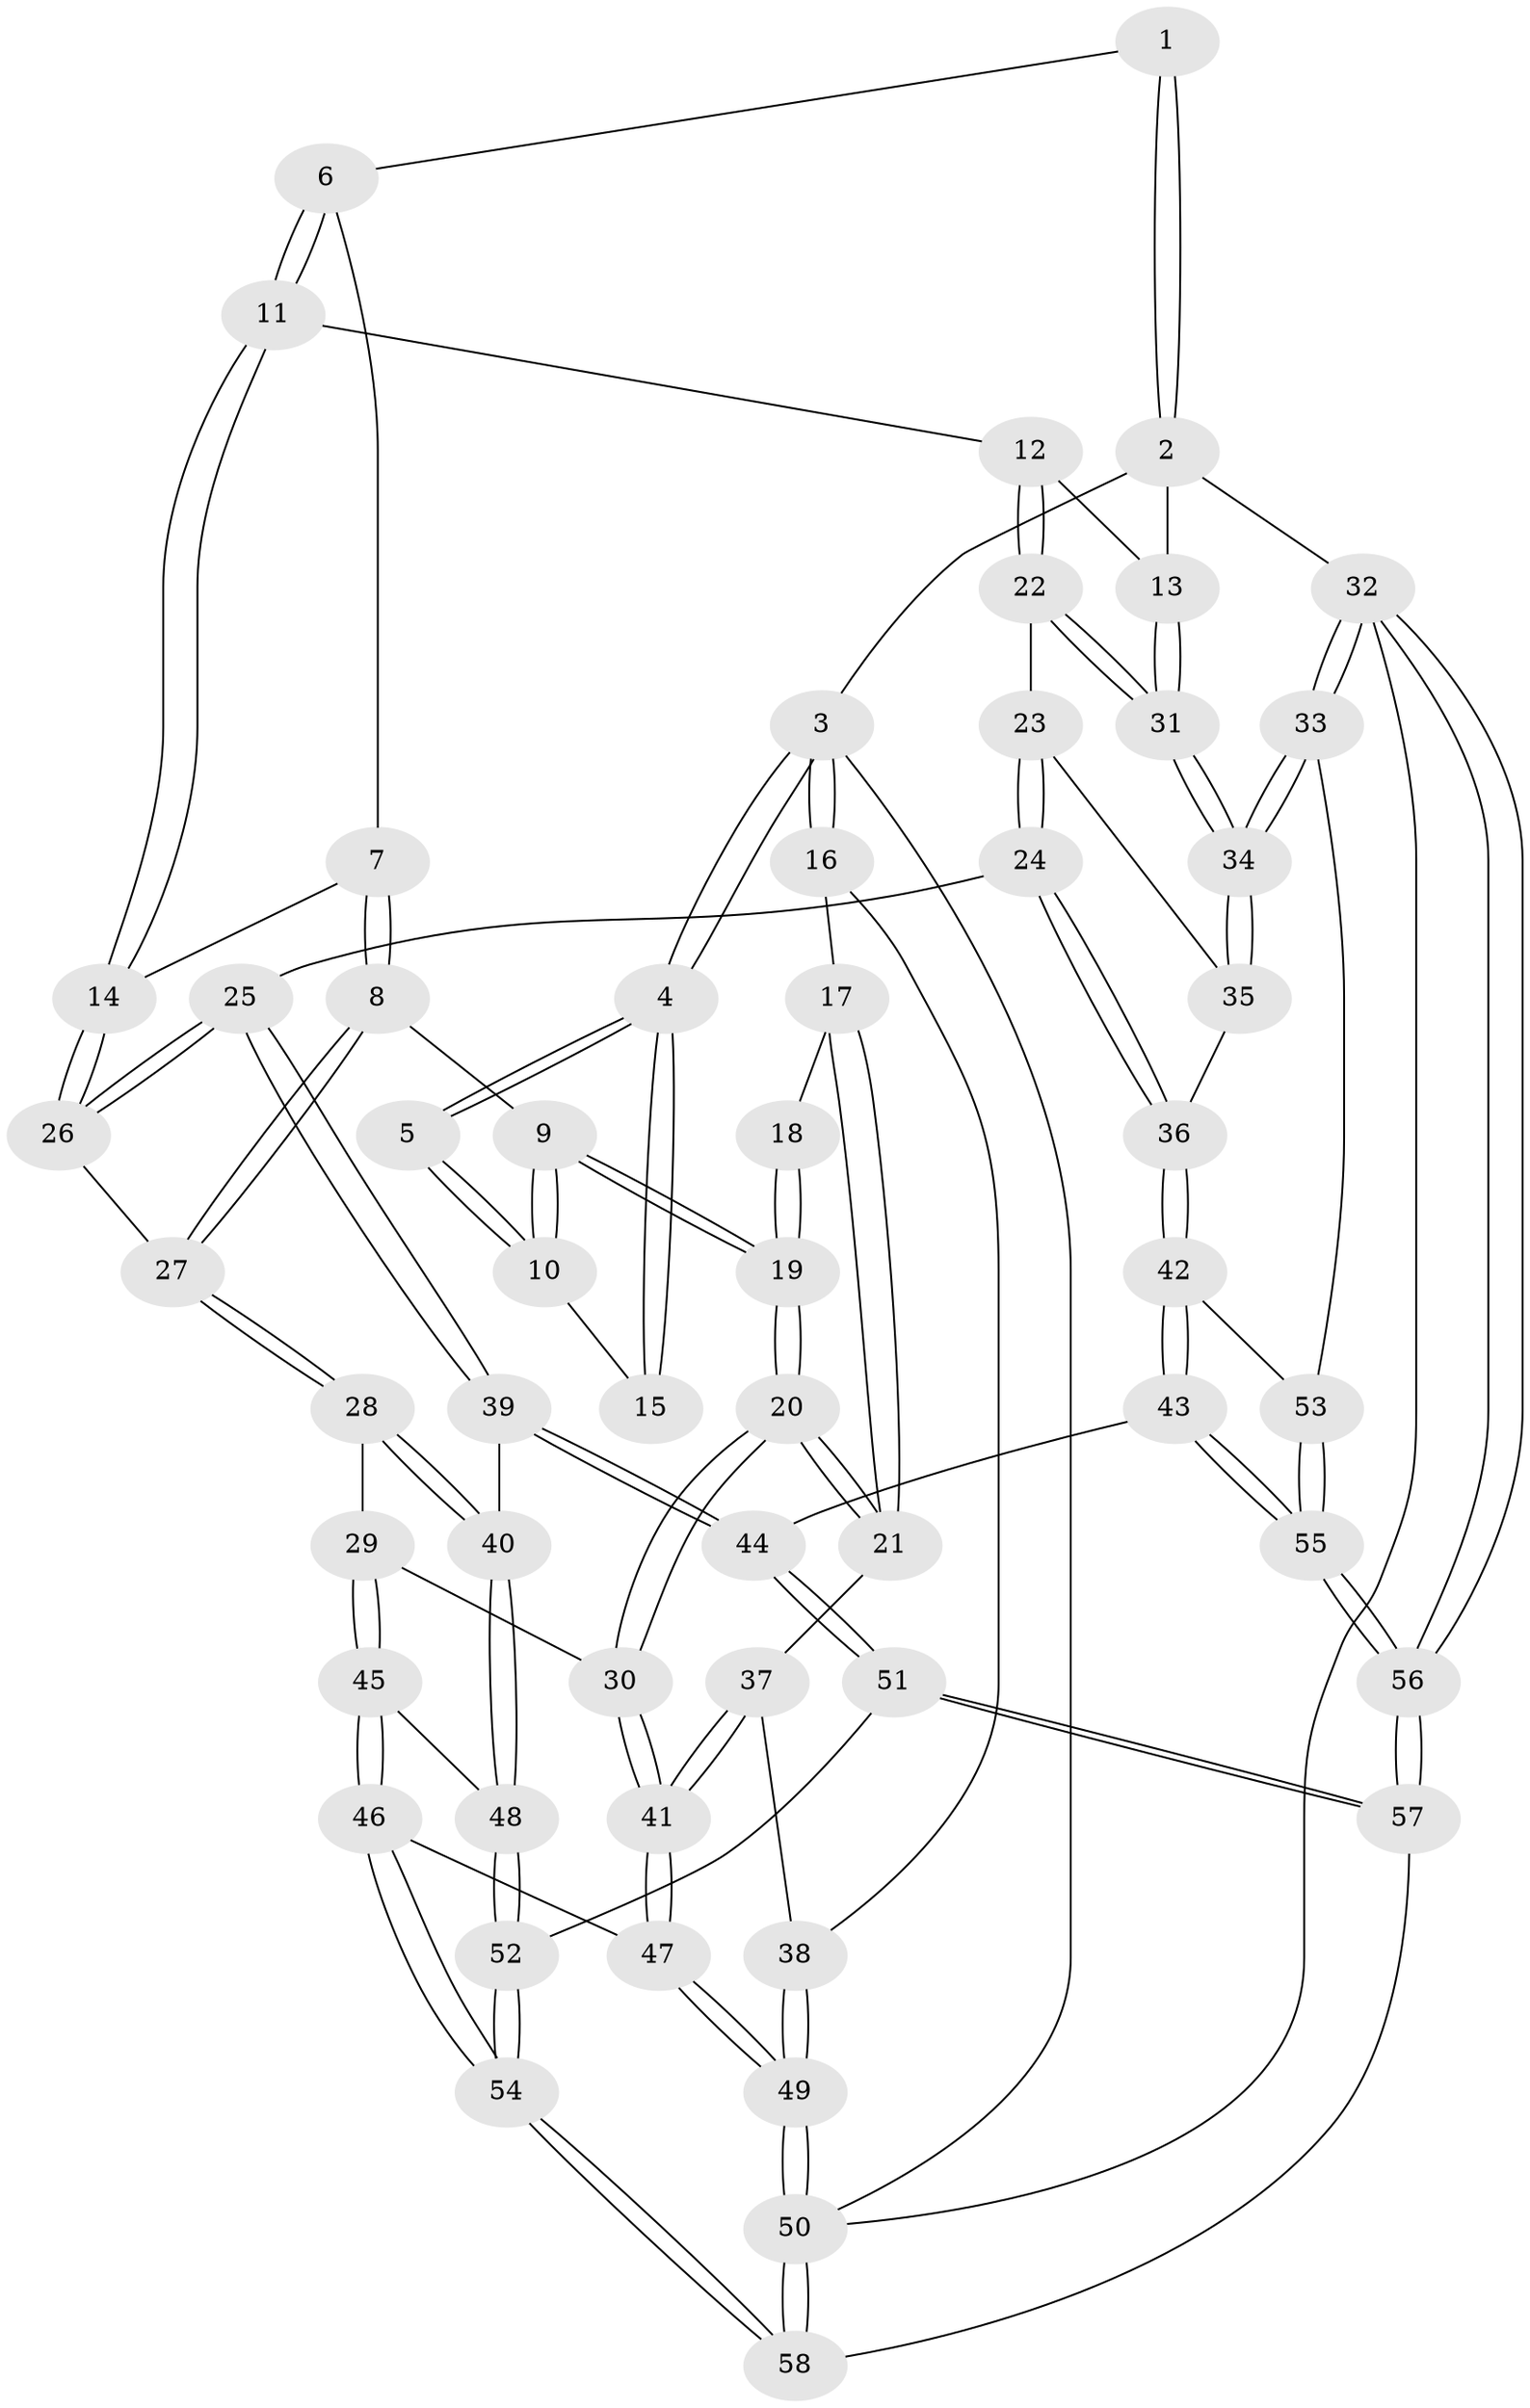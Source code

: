 // Generated by graph-tools (version 1.1) at 2025/01/03/09/25 05:01:10]
// undirected, 58 vertices, 142 edges
graph export_dot {
graph [start="1"]
  node [color=gray90,style=filled];
  1 [pos="+0.5684239147649321+0"];
  2 [pos="+1+0"];
  3 [pos="+0+0"];
  4 [pos="+0+0"];
  5 [pos="+0.42605789876112565+0"];
  6 [pos="+0.6238161425315863+0.1005817669048127"];
  7 [pos="+0.5802367222911978+0.25654194900417615"];
  8 [pos="+0.4317598808270824+0.3060038717462245"];
  9 [pos="+0.38069025244967725+0.26280417057297106"];
  10 [pos="+0.3439868249973243+0.15571137172883748"];
  11 [pos="+0.7627046193264906+0.24808990647719284"];
  12 [pos="+0.8362330217039993+0.2443539007006375"];
  13 [pos="+1+0"];
  14 [pos="+0.6753596414804097+0.3227149358221928"];
  15 [pos="+0.1823616441716035+0.19106076670361744"];
  16 [pos="+0+0.2596381717798758"];
  17 [pos="+0.12517831462806073+0.2395954030625291"];
  18 [pos="+0.1346486846215624+0.23339100884395694"];
  19 [pos="+0.2640382020801219+0.3832151784160594"];
  20 [pos="+0.19917706473056856+0.4807333439192651"];
  21 [pos="+0.157582975967034+0.4600461943823876"];
  22 [pos="+0.8709380409373979+0.4047982618908025"];
  23 [pos="+0.863157225862503+0.4281832706096731"];
  24 [pos="+0.6921056929184007+0.48503291137720445"];
  25 [pos="+0.6803221090812671+0.48542903286224715"];
  26 [pos="+0.6521270180056404+0.4540047976266829"];
  27 [pos="+0.48229339151870493+0.43161455631800016"];
  28 [pos="+0.41390769222010787+0.541881412219035"];
  29 [pos="+0.3856936794154623+0.5559347301236904"];
  30 [pos="+0.21140820970140206+0.5035657638706685"];
  31 [pos="+1+0.30540096672585654"];
  32 [pos="+1+1"];
  33 [pos="+1+0.7131912363796431"];
  34 [pos="+1+0.58282141057616"];
  35 [pos="+0.8854473434558603+0.4624730753641303"];
  36 [pos="+0.8753091427620066+0.6362429955816397"];
  37 [pos="+0+0.45306961566824294"];
  38 [pos="+0+0.4326916076892809"];
  39 [pos="+0.6523769825656516+0.6153191204354314"];
  40 [pos="+0.5334092253341833+0.6318654652604796"];
  41 [pos="+0.13793357125081812+0.7139136876279628"];
  42 [pos="+0.9016181719451893+0.7171069869199366"];
  43 [pos="+0.7557008630713389+0.7795915874254689"];
  44 [pos="+0.7320017762195178+0.7752946214040777"];
  45 [pos="+0.3598013306696842+0.7257840965581761"];
  46 [pos="+0.3167698551328158+0.8324712986717909"];
  47 [pos="+0.13112462512411632+0.7391128721036535"];
  48 [pos="+0.5178703880387635+0.6821092683539157"];
  49 [pos="+0+0.828247571829672"];
  50 [pos="+0+1"];
  51 [pos="+0.6407185682200238+0.8256332139442115"];
  52 [pos="+0.5466654486517716+0.8190652019859034"];
  53 [pos="+0.9655515408351427+0.725416207660746"];
  54 [pos="+0.34875016256426566+0.8881927567530818"];
  55 [pos="+0.8714137617346165+1"];
  56 [pos="+0.8998457749409644+1"];
  57 [pos="+0.6116851847067128+1"];
  58 [pos="+0.33435849688558894+1"];
  1 -- 2;
  1 -- 2;
  1 -- 6;
  2 -- 3;
  2 -- 13;
  2 -- 32;
  3 -- 4;
  3 -- 4;
  3 -- 16;
  3 -- 16;
  3 -- 50;
  4 -- 5;
  4 -- 5;
  4 -- 15;
  4 -- 15;
  5 -- 10;
  5 -- 10;
  6 -- 7;
  6 -- 11;
  6 -- 11;
  7 -- 8;
  7 -- 8;
  7 -- 14;
  8 -- 9;
  8 -- 27;
  8 -- 27;
  9 -- 10;
  9 -- 10;
  9 -- 19;
  9 -- 19;
  10 -- 15;
  11 -- 12;
  11 -- 14;
  11 -- 14;
  12 -- 13;
  12 -- 22;
  12 -- 22;
  13 -- 31;
  13 -- 31;
  14 -- 26;
  14 -- 26;
  16 -- 17;
  16 -- 38;
  17 -- 18;
  17 -- 21;
  17 -- 21;
  18 -- 19;
  18 -- 19;
  19 -- 20;
  19 -- 20;
  20 -- 21;
  20 -- 21;
  20 -- 30;
  20 -- 30;
  21 -- 37;
  22 -- 23;
  22 -- 31;
  22 -- 31;
  23 -- 24;
  23 -- 24;
  23 -- 35;
  24 -- 25;
  24 -- 36;
  24 -- 36;
  25 -- 26;
  25 -- 26;
  25 -- 39;
  25 -- 39;
  26 -- 27;
  27 -- 28;
  27 -- 28;
  28 -- 29;
  28 -- 40;
  28 -- 40;
  29 -- 30;
  29 -- 45;
  29 -- 45;
  30 -- 41;
  30 -- 41;
  31 -- 34;
  31 -- 34;
  32 -- 33;
  32 -- 33;
  32 -- 56;
  32 -- 56;
  32 -- 50;
  33 -- 34;
  33 -- 34;
  33 -- 53;
  34 -- 35;
  34 -- 35;
  35 -- 36;
  36 -- 42;
  36 -- 42;
  37 -- 38;
  37 -- 41;
  37 -- 41;
  38 -- 49;
  38 -- 49;
  39 -- 40;
  39 -- 44;
  39 -- 44;
  40 -- 48;
  40 -- 48;
  41 -- 47;
  41 -- 47;
  42 -- 43;
  42 -- 43;
  42 -- 53;
  43 -- 44;
  43 -- 55;
  43 -- 55;
  44 -- 51;
  44 -- 51;
  45 -- 46;
  45 -- 46;
  45 -- 48;
  46 -- 47;
  46 -- 54;
  46 -- 54;
  47 -- 49;
  47 -- 49;
  48 -- 52;
  48 -- 52;
  49 -- 50;
  49 -- 50;
  50 -- 58;
  50 -- 58;
  51 -- 52;
  51 -- 57;
  51 -- 57;
  52 -- 54;
  52 -- 54;
  53 -- 55;
  53 -- 55;
  54 -- 58;
  54 -- 58;
  55 -- 56;
  55 -- 56;
  56 -- 57;
  56 -- 57;
  57 -- 58;
}
